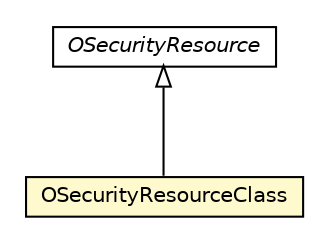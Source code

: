 #!/usr/local/bin/dot
#
# Class diagram 
# Generated by UMLGraph version R5_6-24-gf6e263 (http://www.umlgraph.org/)
#

digraph G {
	edge [fontname="Helvetica",fontsize=10,labelfontname="Helvetica",labelfontsize=10];
	node [fontname="Helvetica",fontsize=10,shape=plaintext];
	nodesep=0.25;
	ranksep=0.5;
	// com.orientechnologies.orient.core.metadata.security.OSecurityResourceClass
	c6630292 [label=<<table title="com.orientechnologies.orient.core.metadata.security.OSecurityResourceClass" border="0" cellborder="1" cellspacing="0" cellpadding="2" port="p" bgcolor="lemonChiffon" href="./OSecurityResourceClass.html">
		<tr><td><table border="0" cellspacing="0" cellpadding="1">
<tr><td align="center" balign="center"> OSecurityResourceClass </td></tr>
		</table></td></tr>
		</table>>, URL="./OSecurityResourceClass.html", fontname="Helvetica", fontcolor="black", fontsize=10.0];
	// com.orientechnologies.orient.core.metadata.security.OSecurityResource
	c6630298 [label=<<table title="com.orientechnologies.orient.core.metadata.security.OSecurityResource" border="0" cellborder="1" cellspacing="0" cellpadding="2" port="p" href="./OSecurityResource.html">
		<tr><td><table border="0" cellspacing="0" cellpadding="1">
<tr><td align="center" balign="center"><font face="Helvetica-Oblique"> OSecurityResource </font></td></tr>
		</table></td></tr>
		</table>>, URL="./OSecurityResource.html", fontname="Helvetica", fontcolor="black", fontsize=10.0];
	//com.orientechnologies.orient.core.metadata.security.OSecurityResourceClass extends com.orientechnologies.orient.core.metadata.security.OSecurityResource
	c6630298:p -> c6630292:p [dir=back,arrowtail=empty];
}

